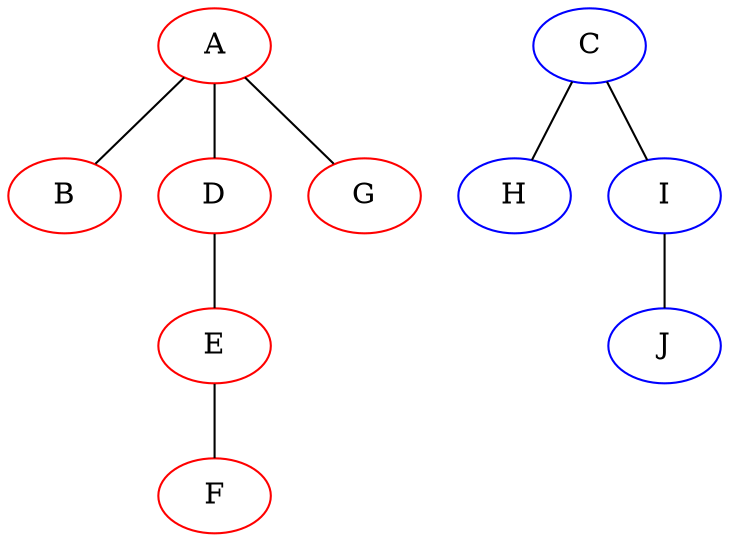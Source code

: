 graph {
A [color=red];
B [color=red];
C [color=blue];
D [color=red];
E [color=red];
F [color=red];
G [color=red];
H [color=blue];
I [color=blue];
J [color=blue];
A -- B;
A -- D;
A -- G;
C -- I;
C -- H;
D -- E;
E -- F;
I -- J;
}